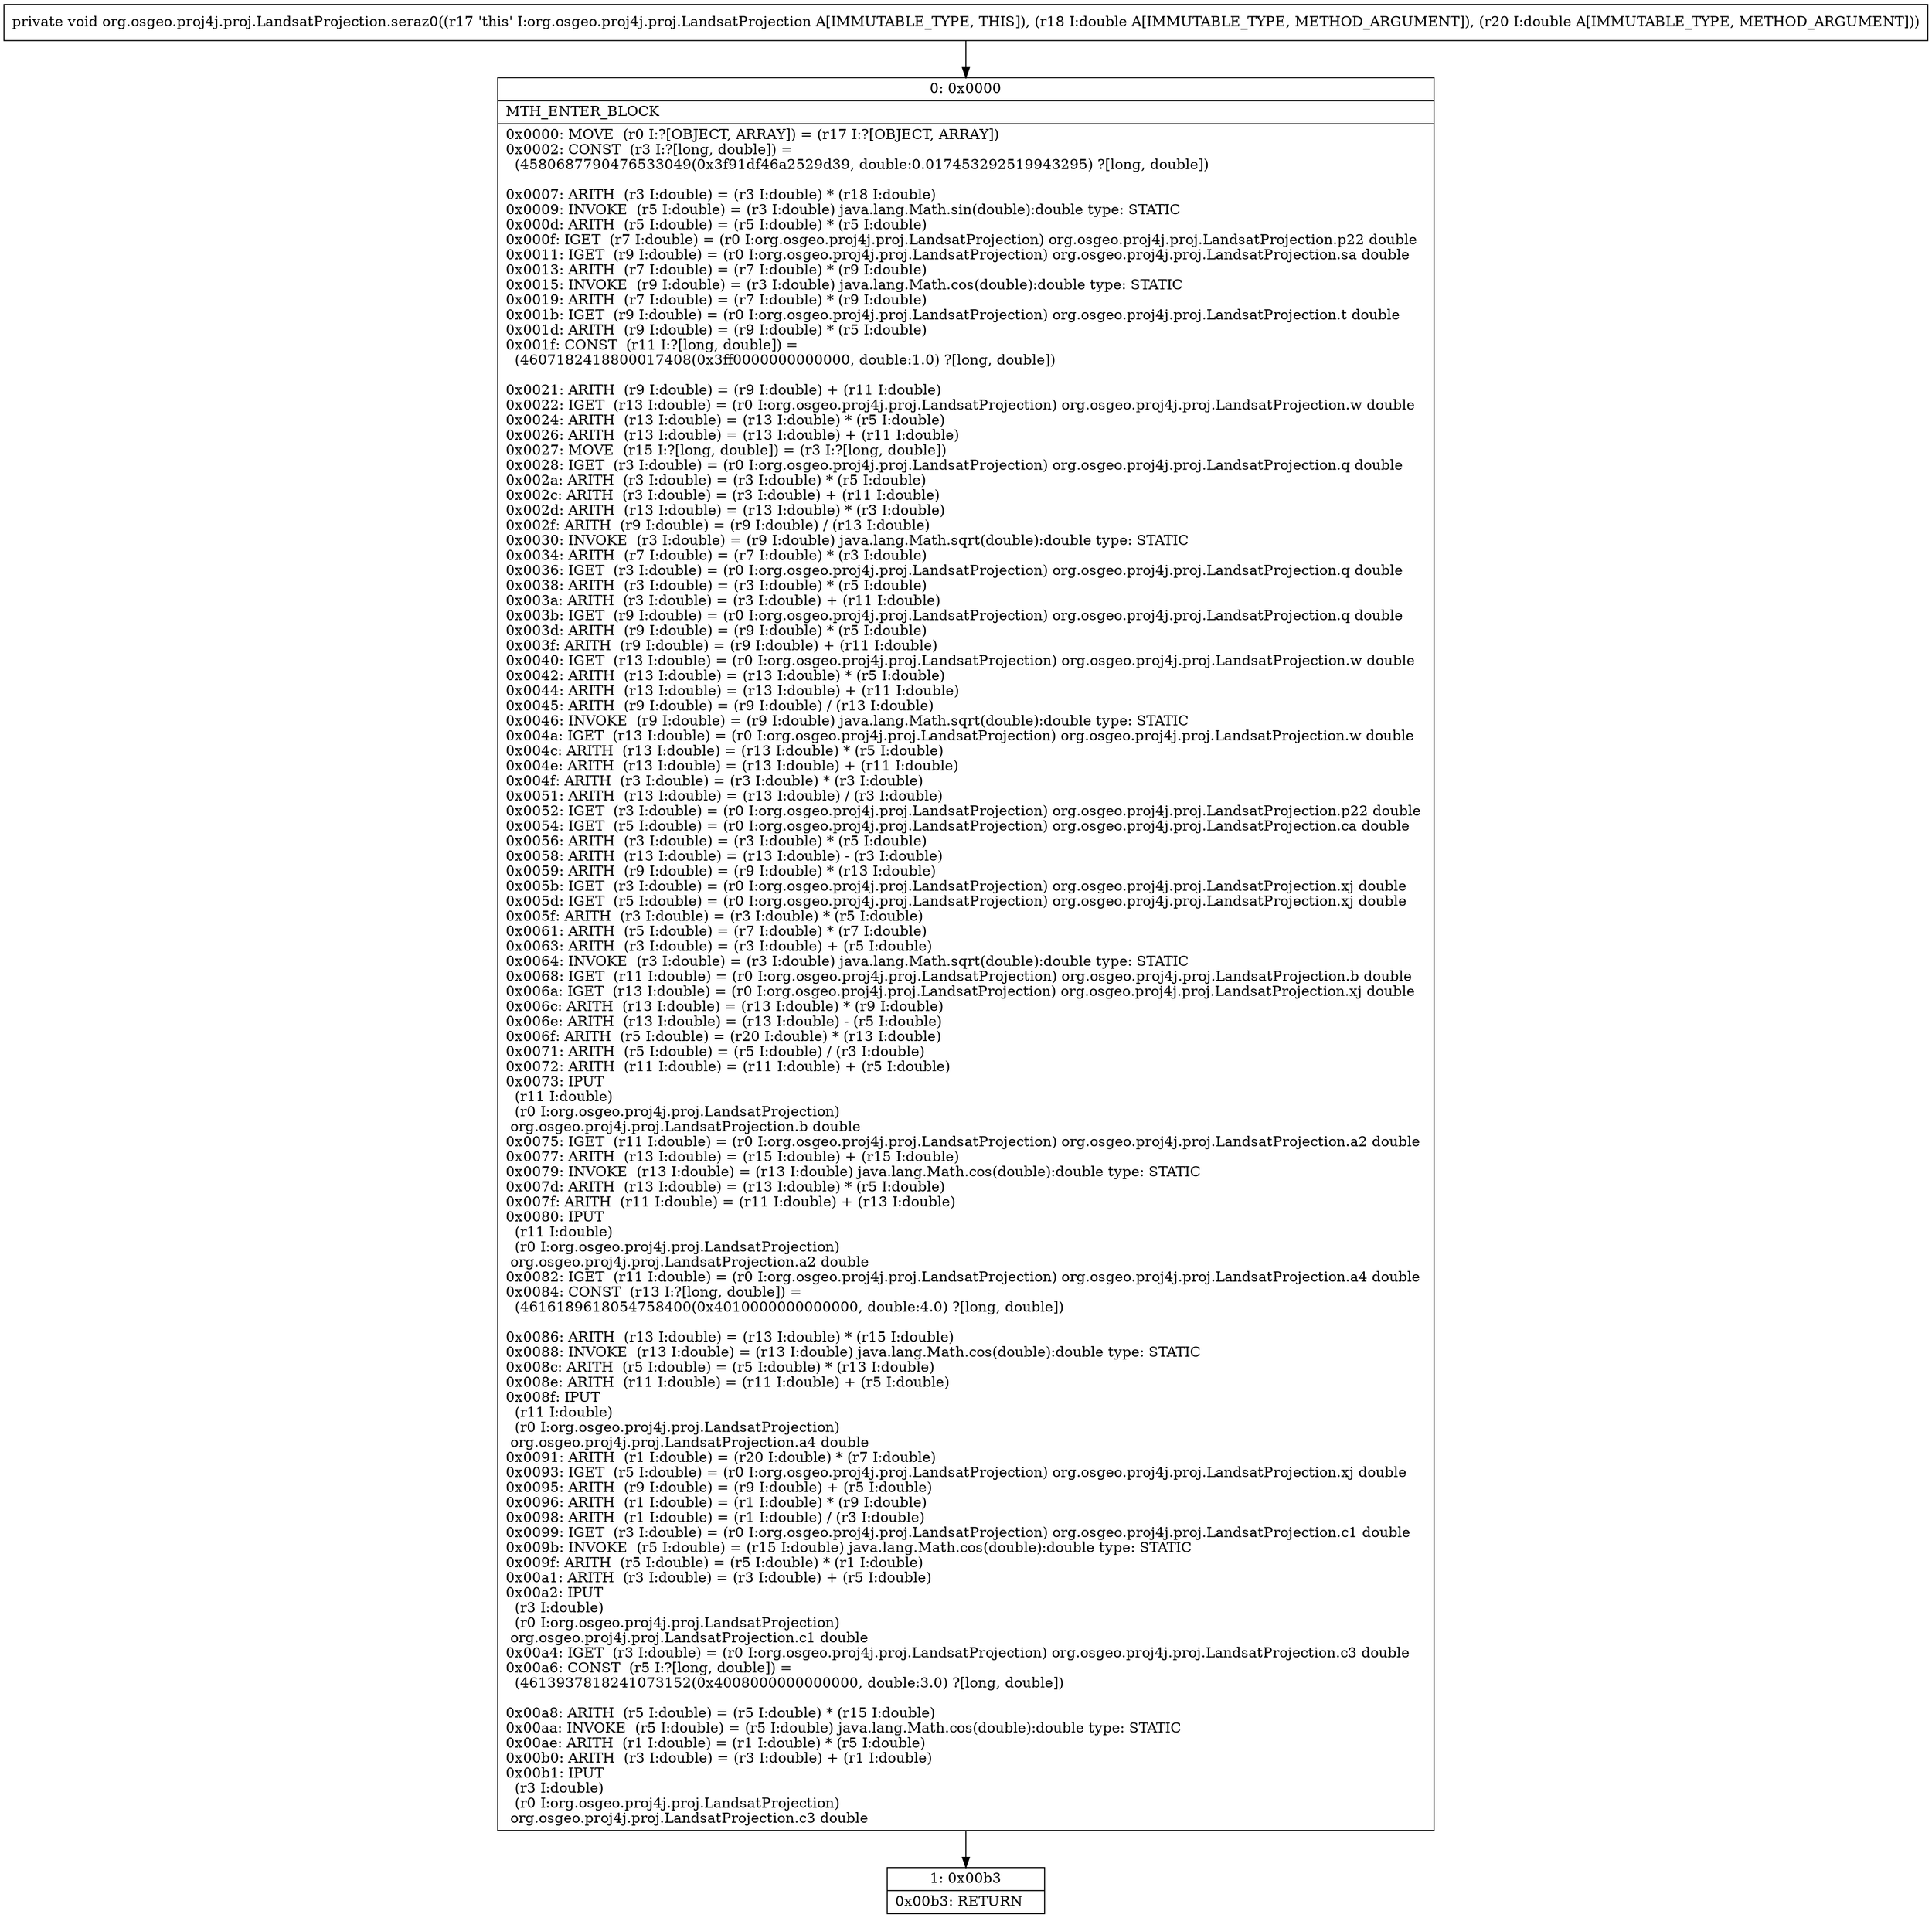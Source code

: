 digraph "CFG fororg.osgeo.proj4j.proj.LandsatProjection.seraz0(DD)V" {
Node_0 [shape=record,label="{0\:\ 0x0000|MTH_ENTER_BLOCK\l|0x0000: MOVE  (r0 I:?[OBJECT, ARRAY]) = (r17 I:?[OBJECT, ARRAY]) \l0x0002: CONST  (r3 I:?[long, double]) = \l  (4580687790476533049(0x3f91df46a2529d39, double:0.017453292519943295) ?[long, double])\l \l0x0007: ARITH  (r3 I:double) = (r3 I:double) * (r18 I:double) \l0x0009: INVOKE  (r5 I:double) = (r3 I:double) java.lang.Math.sin(double):double type: STATIC \l0x000d: ARITH  (r5 I:double) = (r5 I:double) * (r5 I:double) \l0x000f: IGET  (r7 I:double) = (r0 I:org.osgeo.proj4j.proj.LandsatProjection) org.osgeo.proj4j.proj.LandsatProjection.p22 double \l0x0011: IGET  (r9 I:double) = (r0 I:org.osgeo.proj4j.proj.LandsatProjection) org.osgeo.proj4j.proj.LandsatProjection.sa double \l0x0013: ARITH  (r7 I:double) = (r7 I:double) * (r9 I:double) \l0x0015: INVOKE  (r9 I:double) = (r3 I:double) java.lang.Math.cos(double):double type: STATIC \l0x0019: ARITH  (r7 I:double) = (r7 I:double) * (r9 I:double) \l0x001b: IGET  (r9 I:double) = (r0 I:org.osgeo.proj4j.proj.LandsatProjection) org.osgeo.proj4j.proj.LandsatProjection.t double \l0x001d: ARITH  (r9 I:double) = (r9 I:double) * (r5 I:double) \l0x001f: CONST  (r11 I:?[long, double]) = \l  (4607182418800017408(0x3ff0000000000000, double:1.0) ?[long, double])\l \l0x0021: ARITH  (r9 I:double) = (r9 I:double) + (r11 I:double) \l0x0022: IGET  (r13 I:double) = (r0 I:org.osgeo.proj4j.proj.LandsatProjection) org.osgeo.proj4j.proj.LandsatProjection.w double \l0x0024: ARITH  (r13 I:double) = (r13 I:double) * (r5 I:double) \l0x0026: ARITH  (r13 I:double) = (r13 I:double) + (r11 I:double) \l0x0027: MOVE  (r15 I:?[long, double]) = (r3 I:?[long, double]) \l0x0028: IGET  (r3 I:double) = (r0 I:org.osgeo.proj4j.proj.LandsatProjection) org.osgeo.proj4j.proj.LandsatProjection.q double \l0x002a: ARITH  (r3 I:double) = (r3 I:double) * (r5 I:double) \l0x002c: ARITH  (r3 I:double) = (r3 I:double) + (r11 I:double) \l0x002d: ARITH  (r13 I:double) = (r13 I:double) * (r3 I:double) \l0x002f: ARITH  (r9 I:double) = (r9 I:double) \/ (r13 I:double) \l0x0030: INVOKE  (r3 I:double) = (r9 I:double) java.lang.Math.sqrt(double):double type: STATIC \l0x0034: ARITH  (r7 I:double) = (r7 I:double) * (r3 I:double) \l0x0036: IGET  (r3 I:double) = (r0 I:org.osgeo.proj4j.proj.LandsatProjection) org.osgeo.proj4j.proj.LandsatProjection.q double \l0x0038: ARITH  (r3 I:double) = (r3 I:double) * (r5 I:double) \l0x003a: ARITH  (r3 I:double) = (r3 I:double) + (r11 I:double) \l0x003b: IGET  (r9 I:double) = (r0 I:org.osgeo.proj4j.proj.LandsatProjection) org.osgeo.proj4j.proj.LandsatProjection.q double \l0x003d: ARITH  (r9 I:double) = (r9 I:double) * (r5 I:double) \l0x003f: ARITH  (r9 I:double) = (r9 I:double) + (r11 I:double) \l0x0040: IGET  (r13 I:double) = (r0 I:org.osgeo.proj4j.proj.LandsatProjection) org.osgeo.proj4j.proj.LandsatProjection.w double \l0x0042: ARITH  (r13 I:double) = (r13 I:double) * (r5 I:double) \l0x0044: ARITH  (r13 I:double) = (r13 I:double) + (r11 I:double) \l0x0045: ARITH  (r9 I:double) = (r9 I:double) \/ (r13 I:double) \l0x0046: INVOKE  (r9 I:double) = (r9 I:double) java.lang.Math.sqrt(double):double type: STATIC \l0x004a: IGET  (r13 I:double) = (r0 I:org.osgeo.proj4j.proj.LandsatProjection) org.osgeo.proj4j.proj.LandsatProjection.w double \l0x004c: ARITH  (r13 I:double) = (r13 I:double) * (r5 I:double) \l0x004e: ARITH  (r13 I:double) = (r13 I:double) + (r11 I:double) \l0x004f: ARITH  (r3 I:double) = (r3 I:double) * (r3 I:double) \l0x0051: ARITH  (r13 I:double) = (r13 I:double) \/ (r3 I:double) \l0x0052: IGET  (r3 I:double) = (r0 I:org.osgeo.proj4j.proj.LandsatProjection) org.osgeo.proj4j.proj.LandsatProjection.p22 double \l0x0054: IGET  (r5 I:double) = (r0 I:org.osgeo.proj4j.proj.LandsatProjection) org.osgeo.proj4j.proj.LandsatProjection.ca double \l0x0056: ARITH  (r3 I:double) = (r3 I:double) * (r5 I:double) \l0x0058: ARITH  (r13 I:double) = (r13 I:double) \- (r3 I:double) \l0x0059: ARITH  (r9 I:double) = (r9 I:double) * (r13 I:double) \l0x005b: IGET  (r3 I:double) = (r0 I:org.osgeo.proj4j.proj.LandsatProjection) org.osgeo.proj4j.proj.LandsatProjection.xj double \l0x005d: IGET  (r5 I:double) = (r0 I:org.osgeo.proj4j.proj.LandsatProjection) org.osgeo.proj4j.proj.LandsatProjection.xj double \l0x005f: ARITH  (r3 I:double) = (r3 I:double) * (r5 I:double) \l0x0061: ARITH  (r5 I:double) = (r7 I:double) * (r7 I:double) \l0x0063: ARITH  (r3 I:double) = (r3 I:double) + (r5 I:double) \l0x0064: INVOKE  (r3 I:double) = (r3 I:double) java.lang.Math.sqrt(double):double type: STATIC \l0x0068: IGET  (r11 I:double) = (r0 I:org.osgeo.proj4j.proj.LandsatProjection) org.osgeo.proj4j.proj.LandsatProjection.b double \l0x006a: IGET  (r13 I:double) = (r0 I:org.osgeo.proj4j.proj.LandsatProjection) org.osgeo.proj4j.proj.LandsatProjection.xj double \l0x006c: ARITH  (r13 I:double) = (r13 I:double) * (r9 I:double) \l0x006e: ARITH  (r13 I:double) = (r13 I:double) \- (r5 I:double) \l0x006f: ARITH  (r5 I:double) = (r20 I:double) * (r13 I:double) \l0x0071: ARITH  (r5 I:double) = (r5 I:double) \/ (r3 I:double) \l0x0072: ARITH  (r11 I:double) = (r11 I:double) + (r5 I:double) \l0x0073: IPUT  \l  (r11 I:double)\l  (r0 I:org.osgeo.proj4j.proj.LandsatProjection)\l org.osgeo.proj4j.proj.LandsatProjection.b double \l0x0075: IGET  (r11 I:double) = (r0 I:org.osgeo.proj4j.proj.LandsatProjection) org.osgeo.proj4j.proj.LandsatProjection.a2 double \l0x0077: ARITH  (r13 I:double) = (r15 I:double) + (r15 I:double) \l0x0079: INVOKE  (r13 I:double) = (r13 I:double) java.lang.Math.cos(double):double type: STATIC \l0x007d: ARITH  (r13 I:double) = (r13 I:double) * (r5 I:double) \l0x007f: ARITH  (r11 I:double) = (r11 I:double) + (r13 I:double) \l0x0080: IPUT  \l  (r11 I:double)\l  (r0 I:org.osgeo.proj4j.proj.LandsatProjection)\l org.osgeo.proj4j.proj.LandsatProjection.a2 double \l0x0082: IGET  (r11 I:double) = (r0 I:org.osgeo.proj4j.proj.LandsatProjection) org.osgeo.proj4j.proj.LandsatProjection.a4 double \l0x0084: CONST  (r13 I:?[long, double]) = \l  (4616189618054758400(0x4010000000000000, double:4.0) ?[long, double])\l \l0x0086: ARITH  (r13 I:double) = (r13 I:double) * (r15 I:double) \l0x0088: INVOKE  (r13 I:double) = (r13 I:double) java.lang.Math.cos(double):double type: STATIC \l0x008c: ARITH  (r5 I:double) = (r5 I:double) * (r13 I:double) \l0x008e: ARITH  (r11 I:double) = (r11 I:double) + (r5 I:double) \l0x008f: IPUT  \l  (r11 I:double)\l  (r0 I:org.osgeo.proj4j.proj.LandsatProjection)\l org.osgeo.proj4j.proj.LandsatProjection.a4 double \l0x0091: ARITH  (r1 I:double) = (r20 I:double) * (r7 I:double) \l0x0093: IGET  (r5 I:double) = (r0 I:org.osgeo.proj4j.proj.LandsatProjection) org.osgeo.proj4j.proj.LandsatProjection.xj double \l0x0095: ARITH  (r9 I:double) = (r9 I:double) + (r5 I:double) \l0x0096: ARITH  (r1 I:double) = (r1 I:double) * (r9 I:double) \l0x0098: ARITH  (r1 I:double) = (r1 I:double) \/ (r3 I:double) \l0x0099: IGET  (r3 I:double) = (r0 I:org.osgeo.proj4j.proj.LandsatProjection) org.osgeo.proj4j.proj.LandsatProjection.c1 double \l0x009b: INVOKE  (r5 I:double) = (r15 I:double) java.lang.Math.cos(double):double type: STATIC \l0x009f: ARITH  (r5 I:double) = (r5 I:double) * (r1 I:double) \l0x00a1: ARITH  (r3 I:double) = (r3 I:double) + (r5 I:double) \l0x00a2: IPUT  \l  (r3 I:double)\l  (r0 I:org.osgeo.proj4j.proj.LandsatProjection)\l org.osgeo.proj4j.proj.LandsatProjection.c1 double \l0x00a4: IGET  (r3 I:double) = (r0 I:org.osgeo.proj4j.proj.LandsatProjection) org.osgeo.proj4j.proj.LandsatProjection.c3 double \l0x00a6: CONST  (r5 I:?[long, double]) = \l  (4613937818241073152(0x4008000000000000, double:3.0) ?[long, double])\l \l0x00a8: ARITH  (r5 I:double) = (r5 I:double) * (r15 I:double) \l0x00aa: INVOKE  (r5 I:double) = (r5 I:double) java.lang.Math.cos(double):double type: STATIC \l0x00ae: ARITH  (r1 I:double) = (r1 I:double) * (r5 I:double) \l0x00b0: ARITH  (r3 I:double) = (r3 I:double) + (r1 I:double) \l0x00b1: IPUT  \l  (r3 I:double)\l  (r0 I:org.osgeo.proj4j.proj.LandsatProjection)\l org.osgeo.proj4j.proj.LandsatProjection.c3 double \l}"];
Node_1 [shape=record,label="{1\:\ 0x00b3|0x00b3: RETURN   \l}"];
MethodNode[shape=record,label="{private void org.osgeo.proj4j.proj.LandsatProjection.seraz0((r17 'this' I:org.osgeo.proj4j.proj.LandsatProjection A[IMMUTABLE_TYPE, THIS]), (r18 I:double A[IMMUTABLE_TYPE, METHOD_ARGUMENT]), (r20 I:double A[IMMUTABLE_TYPE, METHOD_ARGUMENT])) }"];
MethodNode -> Node_0;
Node_0 -> Node_1;
}

